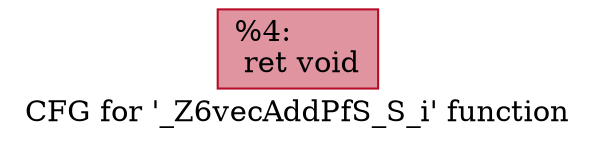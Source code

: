 digraph "CFG for '_Z6vecAddPfS_S_i' function" {
	label="CFG for '_Z6vecAddPfS_S_i' function";

	Node0x4706900 [shape=record,color="#b70d28ff", style=filled, fillcolor="#b70d2870",label="{%4:\l  ret void\l}"];
}
